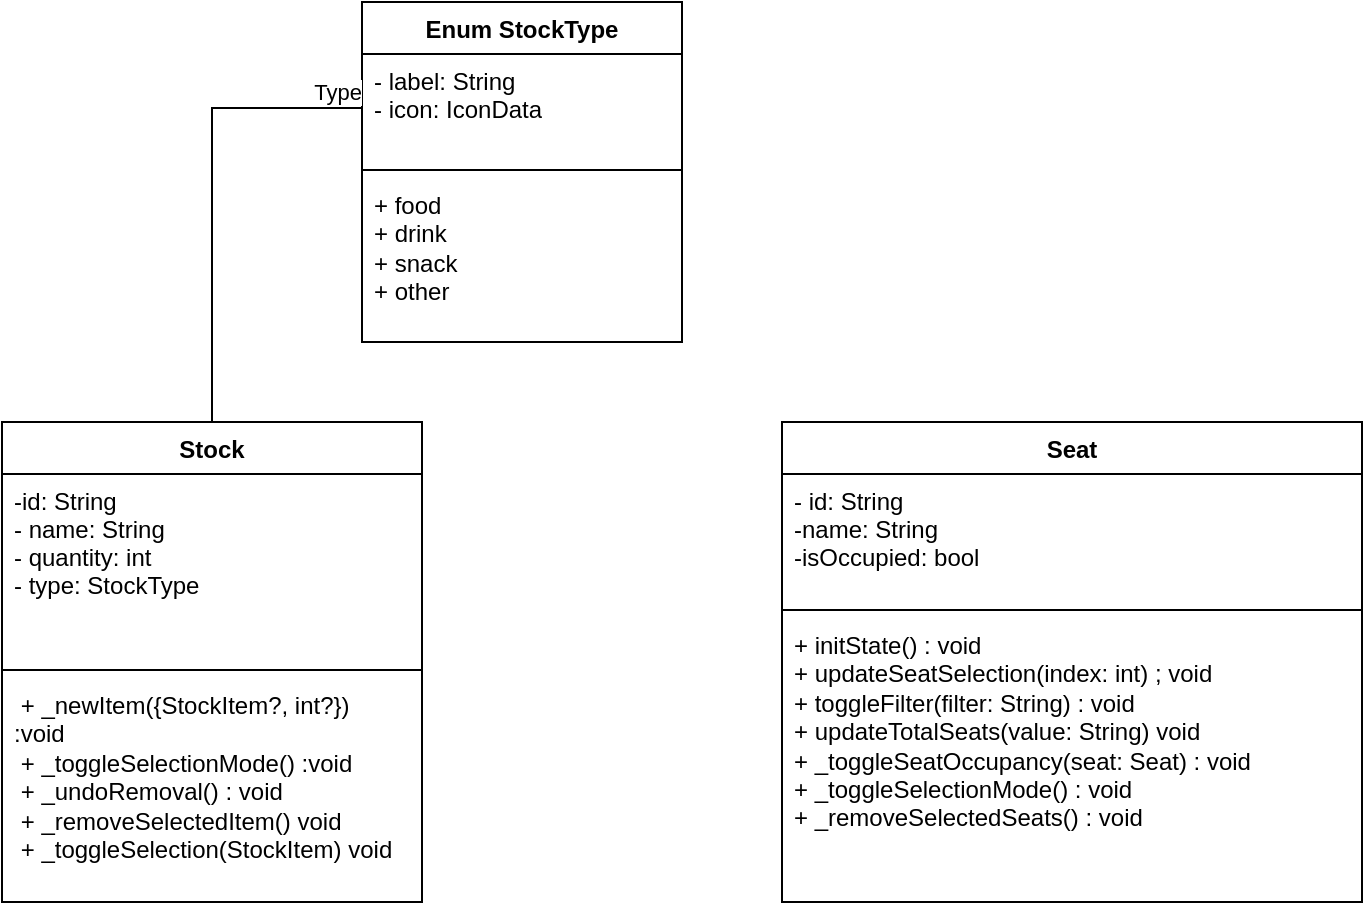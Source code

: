 <mxfile version="25.0.3">
  <diagram id="C5RBs43oDa-KdzZeNtuy" name="Page-1">
    <mxGraphModel dx="1290" dy="619" grid="1" gridSize="10" guides="1" tooltips="1" connect="1" arrows="1" fold="1" page="1" pageScale="1" pageWidth="827" pageHeight="1169" math="0" shadow="0">
      <root>
        <mxCell id="WIyWlLk6GJQsqaUBKTNV-0" />
        <mxCell id="WIyWlLk6GJQsqaUBKTNV-1" parent="WIyWlLk6GJQsqaUBKTNV-0" />
        <mxCell id="oyOvtWnYHk311NtPo0Gk-0" value="Stock" style="swimlane;fontStyle=1;align=center;verticalAlign=top;childLayout=stackLayout;horizontal=1;startSize=26;horizontalStack=0;resizeParent=1;resizeLast=0;collapsible=1;marginBottom=0;rounded=0;shadow=0;strokeWidth=1;" vertex="1" parent="WIyWlLk6GJQsqaUBKTNV-1">
          <mxGeometry x="90" y="390" width="210" height="240" as="geometry">
            <mxRectangle x="130" y="380" width="160" height="26" as="alternateBounds" />
          </mxGeometry>
        </mxCell>
        <mxCell id="oyOvtWnYHk311NtPo0Gk-1" value="-id: String&#xa;- name: String&#xa;- quantity: int &#xa;- type: StockType" style="text;align=left;verticalAlign=top;spacingLeft=4;spacingRight=4;overflow=hidden;rotatable=0;points=[[0,0.5],[1,0.5]];portConstraint=eastwest;rounded=0;shadow=0;html=0;" vertex="1" parent="oyOvtWnYHk311NtPo0Gk-0">
          <mxGeometry y="26" width="210" height="94" as="geometry" />
        </mxCell>
        <mxCell id="oyOvtWnYHk311NtPo0Gk-2" value="" style="line;html=1;strokeWidth=1;align=left;verticalAlign=middle;spacingTop=-1;spacingLeft=3;spacingRight=3;rotatable=0;labelPosition=right;points=[];portConstraint=eastwest;" vertex="1" parent="oyOvtWnYHk311NtPo0Gk-0">
          <mxGeometry y="120" width="210" height="8" as="geometry" />
        </mxCell>
        <mxCell id="oyOvtWnYHk311NtPo0Gk-3" value="&amp;nbsp;&lt;span class=&quot;hljs-operator&quot;&gt;+&lt;/span&gt; _newItem({StockItem?, &lt;span class=&quot;hljs-type&quot;&gt;int&lt;/span&gt;?})&amp;nbsp; :void&amp;nbsp;&lt;br&gt;&amp;nbsp;&lt;span class=&quot;hljs-operator&quot;&gt;+&lt;/span&gt; _toggleSelectionMode() :void&amp;nbsp;&lt;br&gt;&amp;nbsp;&lt;span class=&quot;hljs-operator&quot;&gt;+&lt;/span&gt; _undoRemoval() : void&amp;nbsp;&lt;br&gt;&amp;nbsp;&lt;span class=&quot;hljs-operator&quot;&gt;+&lt;/span&gt; _removeSelectedItem() void&lt;br&gt;&amp;nbsp;&lt;span class=&quot;hljs-operator&quot;&gt;+&lt;/span&gt; _toggleSelection(StockItem) void&amp;nbsp;" style="text;strokeColor=none;fillColor=none;align=left;verticalAlign=top;spacingLeft=4;spacingRight=4;overflow=hidden;rotatable=0;points=[[0,0.5],[1,0.5]];portConstraint=eastwest;whiteSpace=wrap;html=1;" vertex="1" parent="oyOvtWnYHk311NtPo0Gk-0">
          <mxGeometry y="128" width="210" height="112" as="geometry" />
        </mxCell>
        <mxCell id="oyOvtWnYHk311NtPo0Gk-4" value="Seat" style="swimlane;fontStyle=1;align=center;verticalAlign=top;childLayout=stackLayout;horizontal=1;startSize=26;horizontalStack=0;resizeParent=1;resizeLast=0;collapsible=1;marginBottom=0;rounded=0;shadow=0;strokeWidth=1;" vertex="1" parent="WIyWlLk6GJQsqaUBKTNV-1">
          <mxGeometry x="480" y="390" width="290" height="240" as="geometry">
            <mxRectangle x="550" y="140" width="160" height="26" as="alternateBounds" />
          </mxGeometry>
        </mxCell>
        <mxCell id="oyOvtWnYHk311NtPo0Gk-5" value="- id: String&#xa;-name: String&#xa;-isOccupied: bool" style="text;align=left;verticalAlign=top;spacingLeft=4;spacingRight=4;overflow=hidden;rotatable=0;points=[[0,0.5],[1,0.5]];portConstraint=eastwest;" vertex="1" parent="oyOvtWnYHk311NtPo0Gk-4">
          <mxGeometry y="26" width="290" height="64" as="geometry" />
        </mxCell>
        <mxCell id="oyOvtWnYHk311NtPo0Gk-6" value="" style="line;html=1;strokeWidth=1;align=left;verticalAlign=middle;spacingTop=-1;spacingLeft=3;spacingRight=3;rotatable=0;labelPosition=right;points=[];portConstraint=eastwest;" vertex="1" parent="oyOvtWnYHk311NtPo0Gk-4">
          <mxGeometry y="90" width="290" height="8" as="geometry" />
        </mxCell>
        <mxCell id="oyOvtWnYHk311NtPo0Gk-7" value="&lt;div&gt;+ initState() : void&amp;nbsp; &amp;nbsp; &amp;nbsp; &amp;nbsp; &amp;nbsp; &amp;nbsp; &amp;nbsp; &amp;nbsp; &amp;nbsp; &amp;nbsp;&lt;/div&gt;&lt;div&gt;+ updateSeatSelection(index: int) ; void&lt;/div&gt;&lt;div&gt;+ toggleFilter(filter: String) : void&lt;/div&gt;&lt;div&gt;+ updateTotalSeats(value: String) void&amp;nbsp;&lt;span style=&quot;background-color: initial;&quot;&gt;&amp;nbsp; &amp;nbsp; &amp;nbsp; &amp;nbsp;&amp;nbsp;&lt;/span&gt;&lt;/div&gt;&lt;div&gt;+ _toggleSeatOccupancy(seat: Seat) : void&lt;/div&gt;&lt;div&gt;+ _toggleSelectionMode() : void&amp;nbsp; &amp;nbsp; &amp;nbsp; &amp;nbsp; &amp;nbsp;&lt;/div&gt;&lt;div&gt;+ _removeSelectedSeats() : void&amp;nbsp;&lt;/div&gt;" style="text;strokeColor=none;fillColor=none;align=left;verticalAlign=top;spacingLeft=4;spacingRight=4;overflow=hidden;rotatable=0;points=[[0,0.5],[1,0.5]];portConstraint=eastwest;whiteSpace=wrap;html=1;" vertex="1" parent="oyOvtWnYHk311NtPo0Gk-4">
          <mxGeometry y="98" width="290" height="122" as="geometry" />
        </mxCell>
        <mxCell id="oyOvtWnYHk311NtPo0Gk-8" value="Enum StockType" style="swimlane;fontStyle=1;align=center;verticalAlign=top;childLayout=stackLayout;horizontal=1;startSize=26;horizontalStack=0;resizeParent=1;resizeParentMax=0;resizeLast=0;collapsible=1;marginBottom=0;whiteSpace=wrap;html=1;" vertex="1" parent="WIyWlLk6GJQsqaUBKTNV-1">
          <mxGeometry x="270" y="180" width="160" height="170" as="geometry" />
        </mxCell>
        <mxCell id="oyOvtWnYHk311NtPo0Gk-9" value="- label: String&amp;nbsp;&lt;div&gt;- icon: IconData&lt;/div&gt;" style="text;strokeColor=none;fillColor=none;align=left;verticalAlign=top;spacingLeft=4;spacingRight=4;overflow=hidden;rotatable=0;points=[[0,0.5],[1,0.5]];portConstraint=eastwest;whiteSpace=wrap;html=1;" vertex="1" parent="oyOvtWnYHk311NtPo0Gk-8">
          <mxGeometry y="26" width="160" height="54" as="geometry" />
        </mxCell>
        <mxCell id="oyOvtWnYHk311NtPo0Gk-10" value="" style="line;strokeWidth=1;fillColor=none;align=left;verticalAlign=middle;spacingTop=-1;spacingLeft=3;spacingRight=3;rotatable=0;labelPosition=right;points=[];portConstraint=eastwest;strokeColor=inherit;" vertex="1" parent="oyOvtWnYHk311NtPo0Gk-8">
          <mxGeometry y="80" width="160" height="8" as="geometry" />
        </mxCell>
        <mxCell id="oyOvtWnYHk311NtPo0Gk-11" value="+ food&lt;div&gt;+ drink&lt;/div&gt;&lt;div&gt;+ snack&amp;nbsp;&lt;/div&gt;&lt;div&gt;+ other&lt;/div&gt;" style="text;strokeColor=none;fillColor=none;align=left;verticalAlign=top;spacingLeft=4;spacingRight=4;overflow=hidden;rotatable=0;points=[[0,0.5],[1,0.5]];portConstraint=eastwest;whiteSpace=wrap;html=1;" vertex="1" parent="oyOvtWnYHk311NtPo0Gk-8">
          <mxGeometry y="88" width="160" height="82" as="geometry" />
        </mxCell>
        <mxCell id="oyOvtWnYHk311NtPo0Gk-12" value="" style="endArrow=none;html=1;edgeStyle=orthogonalEdgeStyle;rounded=0;exitX=0.5;exitY=0;exitDx=0;exitDy=0;entryX=0;entryY=0.5;entryDx=0;entryDy=0;" edge="1" parent="WIyWlLk6GJQsqaUBKTNV-1" source="oyOvtWnYHk311NtPo0Gk-0" target="oyOvtWnYHk311NtPo0Gk-9">
          <mxGeometry relative="1" as="geometry">
            <mxPoint x="360" y="480" as="sourcePoint" />
            <mxPoint x="520" y="480" as="targetPoint" />
          </mxGeometry>
        </mxCell>
        <mxCell id="oyOvtWnYHk311NtPo0Gk-13" value="Type" style="edgeLabel;resizable=0;html=1;align=right;verticalAlign=bottom;" connectable="0" vertex="1" parent="oyOvtWnYHk311NtPo0Gk-12">
          <mxGeometry x="1" relative="1" as="geometry" />
        </mxCell>
      </root>
    </mxGraphModel>
  </diagram>
</mxfile>

